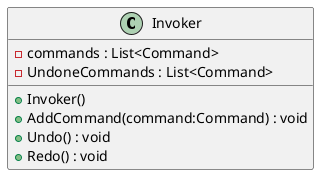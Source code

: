 @startuml
class Invoker {
    - commands : List<Command>
    - UndoneCommands : List<Command>
    + Invoker()
    + AddCommand(command:Command) : void
    + Undo() : void
    + Redo() : void
}
@enduml
